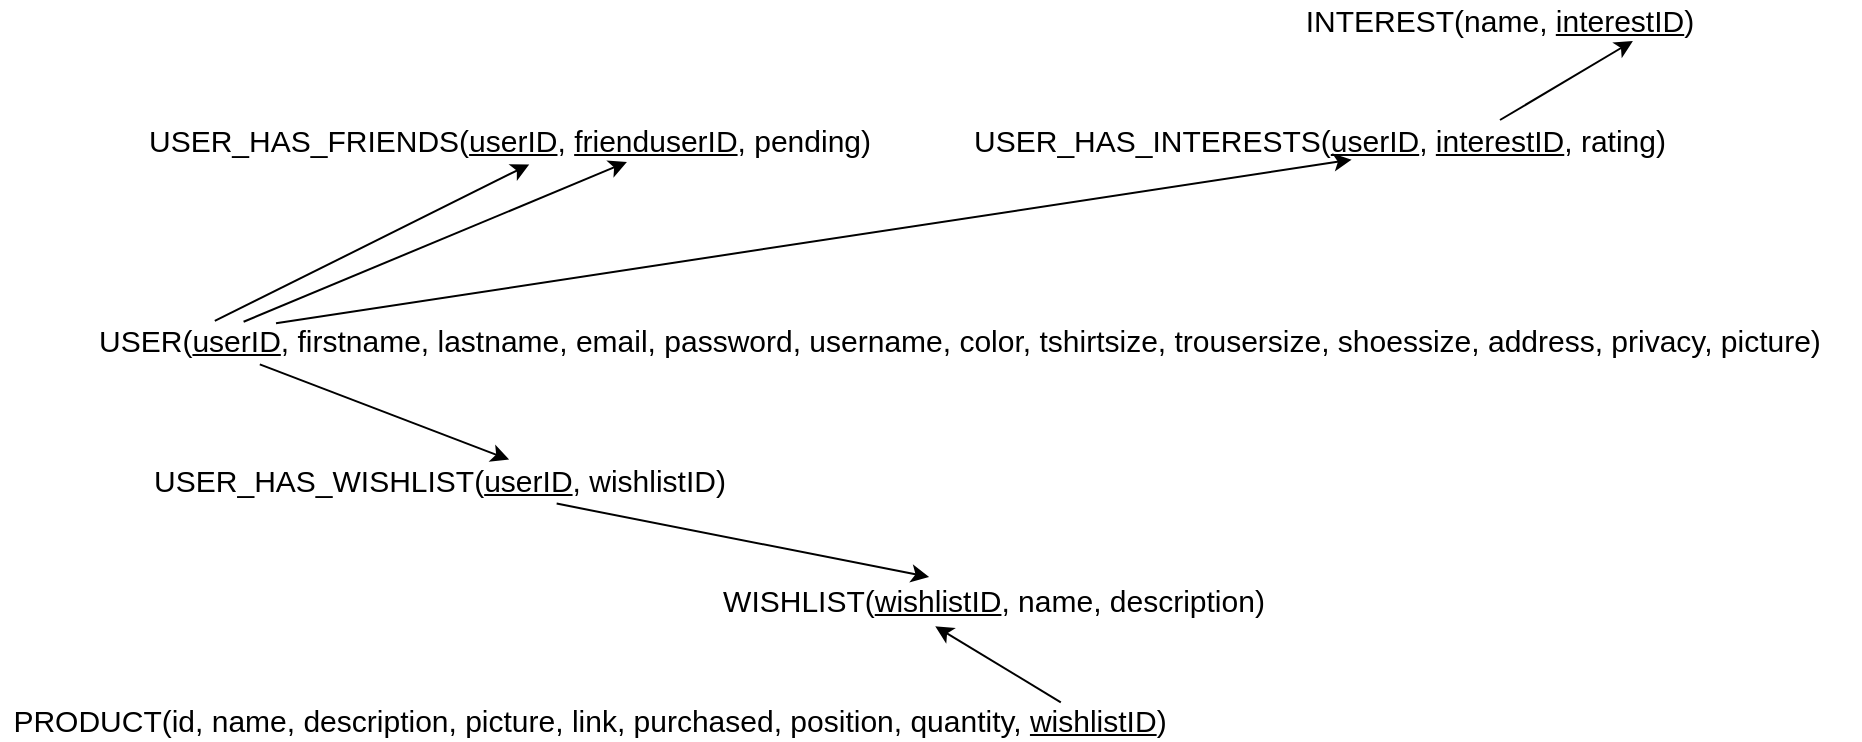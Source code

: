 <mxfile version="13.0.3" type="device"><diagram id="qXK6isGhBm6mi4L2Kv7h" name="Page-1"><mxGraphModel dx="1024" dy="601" grid="1" gridSize="10" guides="1" tooltips="1" connect="1" arrows="1" fold="1" page="1" pageScale="1" pageWidth="827" pageHeight="1169" math="0" shadow="0"><root><mxCell id="0"/><mxCell id="1" parent="0"/><mxCell id="2-qYq-izV5mH1bhSCkE--5" value="&lt;font style=&quot;font-size: 15px&quot;&gt;USER(&lt;u&gt;userID&lt;/u&gt;, firstname, lastname, email, password, username, color, tshirtsize, trousersize, shoessize, address, privacy, picture)&lt;/font&gt;" style="text;html=1;strokeColor=none;fillColor=none;align=center;verticalAlign=middle;whiteSpace=wrap;rounded=0;" parent="1" vertex="1"><mxGeometry x="100" y="410" width="900" height="20" as="geometry"/></mxCell><mxCell id="2-qYq-izV5mH1bhSCkE--6" value="&lt;font style=&quot;font-size: 15px&quot;&gt;WISHLIST(&lt;u&gt;wishlistID&lt;/u&gt;, name, description)&lt;/font&gt;" style="text;html=1;strokeColor=none;fillColor=none;align=center;verticalAlign=middle;whiteSpace=wrap;rounded=0;" parent="1" vertex="1"><mxGeometry x="414" y="540" width="306" height="20" as="geometry"/></mxCell><mxCell id="2-qYq-izV5mH1bhSCkE--7" value="&lt;font style=&quot;font-size: 15px&quot;&gt;PRODUCT(id, name, description, picture, link, purchased, position, quantity, &lt;u&gt;wishlistID&lt;/u&gt;)&lt;/font&gt;" style="text;html=1;strokeColor=none;fillColor=none;align=center;verticalAlign=middle;whiteSpace=wrap;rounded=0;" parent="1" vertex="1"><mxGeometry x="70" y="600" width="590" height="20" as="geometry"/></mxCell><mxCell id="2-qYq-izV5mH1bhSCkE--8" value="&lt;font style=&quot;font-size: 15px&quot;&gt;INTEREST(name, &lt;u&gt;interestID&lt;/u&gt;)&lt;/font&gt;" style="text;html=1;strokeColor=none;fillColor=none;align=center;verticalAlign=middle;whiteSpace=wrap;rounded=0;" parent="1" vertex="1"><mxGeometry x="710" y="250" width="220" height="20" as="geometry"/></mxCell><mxCell id="2-qYq-izV5mH1bhSCkE--10" value="&lt;font style=&quot;font-size: 15px&quot;&gt;USER_HAS_FRIENDS(&lt;u&gt;userID&lt;/u&gt;, &lt;u&gt;frienduserID&lt;/u&gt;, pending)&lt;/font&gt;" style="text;html=1;strokeColor=none;fillColor=none;align=center;verticalAlign=middle;whiteSpace=wrap;rounded=0;" parent="1" vertex="1"><mxGeometry x="140" y="310" width="370" height="20" as="geometry"/></mxCell><mxCell id="2-qYq-izV5mH1bhSCkE--12" value="&lt;font style=&quot;font-size: 15px&quot;&gt;USER_HAS_INTERESTS(&lt;u&gt;userID&lt;/u&gt;, &lt;u&gt;interestID&lt;/u&gt;, rating)&lt;/font&gt;" style="text;html=1;strokeColor=none;fillColor=none;align=center;verticalAlign=middle;whiteSpace=wrap;rounded=0;" parent="1" vertex="1"><mxGeometry x="550" y="310" width="360" height="20" as="geometry"/></mxCell><mxCell id="2-qYq-izV5mH1bhSCkE--13" value="&lt;font style=&quot;font-size: 15px&quot;&gt;USER_HAS_WISHLIST(&lt;u&gt;userID&lt;/u&gt;, wishlistID)&lt;/font&gt;" style="text;html=1;strokeColor=none;fillColor=none;align=center;verticalAlign=middle;whiteSpace=wrap;rounded=0;" parent="1" vertex="1"><mxGeometry x="110" y="480" width="360" height="20" as="geometry"/></mxCell><mxCell id="2-qYq-izV5mH1bhSCkE--14" value="" style="endArrow=classic;html=1;entryX=0.526;entryY=1.11;entryDx=0;entryDy=0;entryPerimeter=0;exitX=0.086;exitY=0.024;exitDx=0;exitDy=0;exitPerimeter=0;" parent="1" source="2-qYq-izV5mH1bhSCkE--5" target="2-qYq-izV5mH1bhSCkE--10" edge="1"><mxGeometry width="50" height="50" relative="1" as="geometry"><mxPoint x="220" y="390" as="sourcePoint"/><mxPoint x="270" y="340" as="targetPoint"/></mxGeometry></mxCell><mxCell id="2-qYq-izV5mH1bhSCkE--15" value="" style="endArrow=classic;html=1;entryX=0.658;entryY=1.05;entryDx=0;entryDy=0;entryPerimeter=0;exitX=0.102;exitY=0.043;exitDx=0;exitDy=0;exitPerimeter=0;" parent="1" source="2-qYq-izV5mH1bhSCkE--5" target="2-qYq-izV5mH1bhSCkE--10" edge="1"><mxGeometry width="50" height="50" relative="1" as="geometry"><mxPoint x="310.0" y="407.6" as="sourcePoint"/><mxPoint x="371.28" y="310.0" as="targetPoint"/></mxGeometry></mxCell><mxCell id="2-qYq-izV5mH1bhSCkE--16" value="" style="endArrow=classic;html=1;entryX=0.596;entryY=-0.01;entryDx=0;entryDy=0;entryPerimeter=0;exitX=0.111;exitY=1.11;exitDx=0;exitDy=0;exitPerimeter=0;" parent="1" source="2-qYq-izV5mH1bhSCkE--5" target="2-qYq-izV5mH1bhSCkE--13" edge="1"><mxGeometry width="50" height="50" relative="1" as="geometry"><mxPoint x="310.0" y="567.6" as="sourcePoint"/><mxPoint x="371.28" y="470.0" as="targetPoint"/></mxGeometry></mxCell><mxCell id="2-qYq-izV5mH1bhSCkE--17" value="" style="endArrow=classic;html=1;entryX=0.394;entryY=-0.075;entryDx=0;entryDy=0;entryPerimeter=0;exitX=0.662;exitY=1.09;exitDx=0;exitDy=0;exitPerimeter=0;" parent="1" source="2-qYq-izV5mH1bhSCkE--13" target="2-qYq-izV5mH1bhSCkE--6" edge="1"><mxGeometry width="50" height="50" relative="1" as="geometry"><mxPoint x="278.08" y="439.8" as="sourcePoint"/><mxPoint x="339.36" y="342.2" as="targetPoint"/></mxGeometry></mxCell><mxCell id="2-qYq-izV5mH1bhSCkE--18" value="" style="endArrow=classic;html=1;entryX=0.404;entryY=1.158;entryDx=0;entryDy=0;entryPerimeter=0;exitX=0.899;exitY=0.058;exitDx=0;exitDy=0;exitPerimeter=0;" parent="1" source="2-qYq-izV5mH1bhSCkE--7" target="2-qYq-izV5mH1bhSCkE--6" edge="1"><mxGeometry width="50" height="50" relative="1" as="geometry"><mxPoint x="514" y="520" as="sourcePoint"/><mxPoint x="542.44" y="568.5" as="targetPoint"/></mxGeometry></mxCell><mxCell id="2-qYq-izV5mH1bhSCkE--19" value="" style="endArrow=classic;html=1;entryX=0.802;entryY=1.025;entryDx=0;entryDy=0;entryPerimeter=0;exitX=0.75;exitY=0;exitDx=0;exitDy=0;" parent="1" source="2-qYq-izV5mH1bhSCkE--12" target="2-qYq-izV5mH1bhSCkE--8" edge="1"><mxGeometry width="50" height="50" relative="1" as="geometry"><mxPoint x="524" y="530" as="sourcePoint"/><mxPoint x="552.44" y="578.5" as="targetPoint"/></mxGeometry></mxCell><mxCell id="2-qYq-izV5mH1bhSCkE--20" value="" style="endArrow=classic;html=1;exitX=0.12;exitY=0.081;exitDx=0;exitDy=0;exitPerimeter=0;entryX=0.544;entryY=0.992;entryDx=0;entryDy=0;entryPerimeter=0;" parent="1" source="2-qYq-izV5mH1bhSCkE--5" target="2-qYq-izV5mH1bhSCkE--12" edge="1"><mxGeometry width="50" height="50" relative="1" as="geometry"><mxPoint x="500" y="380" as="sourcePoint"/><mxPoint x="550" y="330" as="targetPoint"/></mxGeometry></mxCell></root></mxGraphModel></diagram></mxfile>